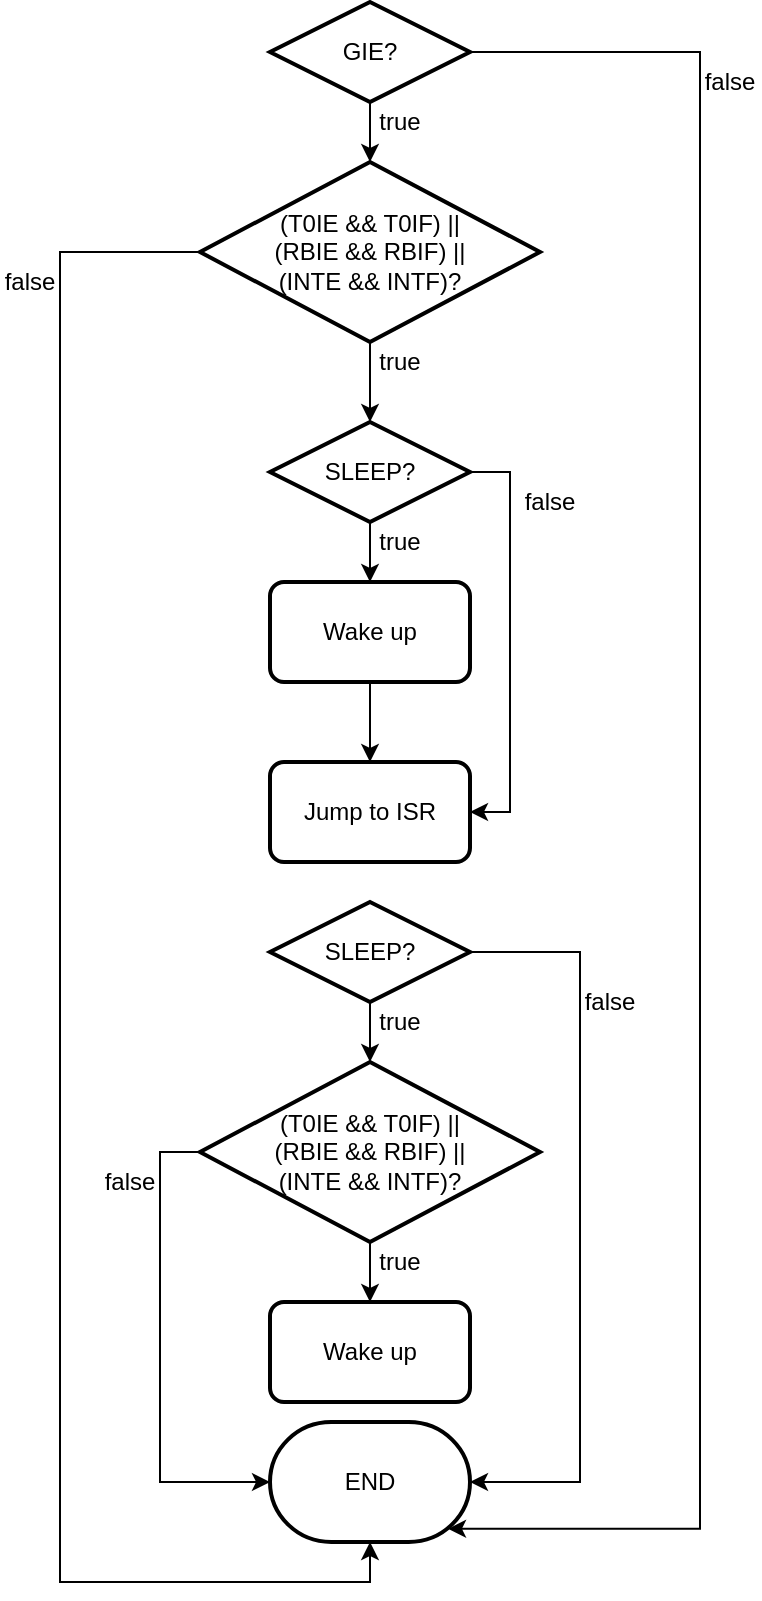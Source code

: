 <mxfile version="13.9.9" type="device"><diagram id="C5RBs43oDa-KdzZeNtuy" name="Page-1"><mxGraphModel dx="1086" dy="747" grid="1" gridSize="10" guides="1" tooltips="1" connect="1" arrows="1" fold="1" page="1" pageScale="1" pageWidth="827" pageHeight="1169" math="0" shadow="0"><root><mxCell id="WIyWlLk6GJQsqaUBKTNV-0"/><mxCell id="WIyWlLk6GJQsqaUBKTNV-1" parent="WIyWlLk6GJQsqaUBKTNV-0"/><mxCell id="pmYMDEBo9HAyB5CWNnrY-8" style="edgeStyle=orthogonalEdgeStyle;rounded=0;orthogonalLoop=1;jettySize=auto;html=1;exitX=0.5;exitY=1;exitDx=0;exitDy=0;exitPerimeter=0;entryX=0.5;entryY=0;entryDx=0;entryDy=0;entryPerimeter=0;" edge="1" parent="WIyWlLk6GJQsqaUBKTNV-1" source="pmYMDEBo9HAyB5CWNnrY-1" target="pmYMDEBo9HAyB5CWNnrY-4"><mxGeometry relative="1" as="geometry"/></mxCell><mxCell id="pmYMDEBo9HAyB5CWNnrY-33" style="edgeStyle=orthogonalEdgeStyle;rounded=0;orthogonalLoop=1;jettySize=auto;html=1;exitX=0;exitY=0.5;exitDx=0;exitDy=0;exitPerimeter=0;entryX=0.5;entryY=1;entryDx=0;entryDy=0;entryPerimeter=0;" edge="1" parent="WIyWlLk6GJQsqaUBKTNV-1" source="pmYMDEBo9HAyB5CWNnrY-1" target="pmYMDEBo9HAyB5CWNnrY-17"><mxGeometry relative="1" as="geometry"><Array as="points"><mxPoint x="70" y="275"/><mxPoint x="70" y="940"/><mxPoint x="225" y="940"/></Array></mxGeometry></mxCell><mxCell id="pmYMDEBo9HAyB5CWNnrY-1" value="&lt;span&gt;(T0IE &amp;amp;&amp;amp; T0IF) ||&lt;/span&gt;&lt;br&gt;&lt;span&gt;(RBIE &amp;amp;&amp;amp; RBIF) ||&lt;/span&gt;&lt;br&gt;&lt;span&gt;(INTE &amp;amp;&amp;amp; INTF)?&lt;/span&gt;" style="strokeWidth=2;html=1;shape=mxgraph.flowchart.decision;whiteSpace=wrap;" vertex="1" parent="WIyWlLk6GJQsqaUBKTNV-1"><mxGeometry x="140" y="230" width="170" height="90" as="geometry"/></mxCell><mxCell id="pmYMDEBo9HAyB5CWNnrY-7" style="edgeStyle=orthogonalEdgeStyle;rounded=0;orthogonalLoop=1;jettySize=auto;html=1;exitX=0.5;exitY=1;exitDx=0;exitDy=0;exitPerimeter=0;entryX=0.5;entryY=0;entryDx=0;entryDy=0;entryPerimeter=0;" edge="1" parent="WIyWlLk6GJQsqaUBKTNV-1" source="pmYMDEBo9HAyB5CWNnrY-2" target="pmYMDEBo9HAyB5CWNnrY-1"><mxGeometry relative="1" as="geometry"/></mxCell><mxCell id="pmYMDEBo9HAyB5CWNnrY-34" style="edgeStyle=orthogonalEdgeStyle;rounded=0;orthogonalLoop=1;jettySize=auto;html=1;exitX=1;exitY=0.5;exitDx=0;exitDy=0;exitPerimeter=0;entryX=0.89;entryY=0.89;entryDx=0;entryDy=0;entryPerimeter=0;" edge="1" parent="WIyWlLk6GJQsqaUBKTNV-1" source="pmYMDEBo9HAyB5CWNnrY-2" target="pmYMDEBo9HAyB5CWNnrY-17"><mxGeometry relative="1" as="geometry"><Array as="points"><mxPoint x="390" y="175"/><mxPoint x="390" y="913"/></Array></mxGeometry></mxCell><mxCell id="pmYMDEBo9HAyB5CWNnrY-2" value="GIE?" style="strokeWidth=2;html=1;shape=mxgraph.flowchart.decision;whiteSpace=wrap;" vertex="1" parent="WIyWlLk6GJQsqaUBKTNV-1"><mxGeometry x="175" y="150" width="100" height="50" as="geometry"/></mxCell><mxCell id="pmYMDEBo9HAyB5CWNnrY-10" style="edgeStyle=orthogonalEdgeStyle;rounded=0;orthogonalLoop=1;jettySize=auto;html=1;exitX=0.5;exitY=1;exitDx=0;exitDy=0;exitPerimeter=0;entryX=0.5;entryY=0;entryDx=0;entryDy=0;" edge="1" parent="WIyWlLk6GJQsqaUBKTNV-1" source="pmYMDEBo9HAyB5CWNnrY-4" target="pmYMDEBo9HAyB5CWNnrY-5"><mxGeometry relative="1" as="geometry"/></mxCell><mxCell id="pmYMDEBo9HAyB5CWNnrY-29" style="edgeStyle=orthogonalEdgeStyle;rounded=0;orthogonalLoop=1;jettySize=auto;html=1;exitX=1;exitY=0.5;exitDx=0;exitDy=0;exitPerimeter=0;entryX=1;entryY=0.5;entryDx=0;entryDy=0;" edge="1" parent="WIyWlLk6GJQsqaUBKTNV-1" source="pmYMDEBo9HAyB5CWNnrY-4" target="pmYMDEBo9HAyB5CWNnrY-6"><mxGeometry relative="1" as="geometry"/></mxCell><mxCell id="pmYMDEBo9HAyB5CWNnrY-4" value="SLEEP?" style="strokeWidth=2;html=1;shape=mxgraph.flowchart.decision;whiteSpace=wrap;" vertex="1" parent="WIyWlLk6GJQsqaUBKTNV-1"><mxGeometry x="175" y="360" width="100" height="50" as="geometry"/></mxCell><mxCell id="pmYMDEBo9HAyB5CWNnrY-9" style="edgeStyle=orthogonalEdgeStyle;rounded=0;orthogonalLoop=1;jettySize=auto;html=1;exitX=0.5;exitY=1;exitDx=0;exitDy=0;entryX=0.5;entryY=0;entryDx=0;entryDy=0;" edge="1" parent="WIyWlLk6GJQsqaUBKTNV-1" source="pmYMDEBo9HAyB5CWNnrY-5" target="pmYMDEBo9HAyB5CWNnrY-6"><mxGeometry relative="1" as="geometry"/></mxCell><mxCell id="pmYMDEBo9HAyB5CWNnrY-5" value="Wake up" style="rounded=1;whiteSpace=wrap;html=1;absoluteArcSize=1;arcSize=14;strokeWidth=2;" vertex="1" parent="WIyWlLk6GJQsqaUBKTNV-1"><mxGeometry x="175" y="440" width="100" height="50" as="geometry"/></mxCell><mxCell id="pmYMDEBo9HAyB5CWNnrY-6" value="Jump to ISR" style="rounded=1;whiteSpace=wrap;html=1;absoluteArcSize=1;arcSize=14;strokeWidth=2;" vertex="1" parent="WIyWlLk6GJQsqaUBKTNV-1"><mxGeometry x="175" y="530" width="100" height="50" as="geometry"/></mxCell><mxCell id="pmYMDEBo9HAyB5CWNnrY-19" style="edgeStyle=orthogonalEdgeStyle;rounded=0;orthogonalLoop=1;jettySize=auto;html=1;exitX=0.5;exitY=1;exitDx=0;exitDy=0;exitPerimeter=0;entryX=0.5;entryY=0;entryDx=0;entryDy=0;" edge="1" parent="WIyWlLk6GJQsqaUBKTNV-1" source="pmYMDEBo9HAyB5CWNnrY-11" target="pmYMDEBo9HAyB5CWNnrY-18"><mxGeometry relative="1" as="geometry"/></mxCell><mxCell id="pmYMDEBo9HAyB5CWNnrY-20" style="edgeStyle=orthogonalEdgeStyle;rounded=0;orthogonalLoop=1;jettySize=auto;html=1;exitX=0;exitY=0.5;exitDx=0;exitDy=0;exitPerimeter=0;entryX=0;entryY=0.5;entryDx=0;entryDy=0;entryPerimeter=0;" edge="1" parent="WIyWlLk6GJQsqaUBKTNV-1" source="pmYMDEBo9HAyB5CWNnrY-11" target="pmYMDEBo9HAyB5CWNnrY-17"><mxGeometry relative="1" as="geometry"/></mxCell><mxCell id="pmYMDEBo9HAyB5CWNnrY-11" value="&lt;span&gt;(T0IE &amp;amp;&amp;amp; T0IF) ||&lt;/span&gt;&lt;br&gt;&lt;span&gt;(RBIE &amp;amp;&amp;amp; RBIF) ||&lt;/span&gt;&lt;br&gt;&lt;span&gt;(INTE &amp;amp;&amp;amp; INTF)?&lt;/span&gt;" style="strokeWidth=2;html=1;shape=mxgraph.flowchart.decision;whiteSpace=wrap;" vertex="1" parent="WIyWlLk6GJQsqaUBKTNV-1"><mxGeometry x="140" y="680" width="170" height="90" as="geometry"/></mxCell><mxCell id="pmYMDEBo9HAyB5CWNnrY-16" style="edgeStyle=orthogonalEdgeStyle;rounded=0;orthogonalLoop=1;jettySize=auto;html=1;exitX=0.5;exitY=1;exitDx=0;exitDy=0;exitPerimeter=0;entryX=0.5;entryY=0;entryDx=0;entryDy=0;entryPerimeter=0;" edge="1" parent="WIyWlLk6GJQsqaUBKTNV-1" source="pmYMDEBo9HAyB5CWNnrY-14" target="pmYMDEBo9HAyB5CWNnrY-11"><mxGeometry relative="1" as="geometry"/></mxCell><mxCell id="pmYMDEBo9HAyB5CWNnrY-21" style="edgeStyle=orthogonalEdgeStyle;rounded=0;orthogonalLoop=1;jettySize=auto;html=1;exitX=1;exitY=0.5;exitDx=0;exitDy=0;exitPerimeter=0;entryX=1;entryY=0.5;entryDx=0;entryDy=0;entryPerimeter=0;" edge="1" parent="WIyWlLk6GJQsqaUBKTNV-1" source="pmYMDEBo9HAyB5CWNnrY-14" target="pmYMDEBo9HAyB5CWNnrY-17"><mxGeometry relative="1" as="geometry"><Array as="points"><mxPoint x="330" y="625"/><mxPoint x="330" y="890"/></Array></mxGeometry></mxCell><mxCell id="pmYMDEBo9HAyB5CWNnrY-14" value="SLEEP?" style="strokeWidth=2;html=1;shape=mxgraph.flowchart.decision;whiteSpace=wrap;" vertex="1" parent="WIyWlLk6GJQsqaUBKTNV-1"><mxGeometry x="175" y="600" width="100" height="50" as="geometry"/></mxCell><mxCell id="pmYMDEBo9HAyB5CWNnrY-17" value="END" style="strokeWidth=2;html=1;shape=mxgraph.flowchart.terminator;whiteSpace=wrap;" vertex="1" parent="WIyWlLk6GJQsqaUBKTNV-1"><mxGeometry x="175" y="860" width="100" height="60" as="geometry"/></mxCell><mxCell id="pmYMDEBo9HAyB5CWNnrY-18" value="Wake up" style="rounded=1;whiteSpace=wrap;html=1;absoluteArcSize=1;arcSize=14;strokeWidth=2;" vertex="1" parent="WIyWlLk6GJQsqaUBKTNV-1"><mxGeometry x="175" y="800" width="100" height="50" as="geometry"/></mxCell><mxCell id="pmYMDEBo9HAyB5CWNnrY-24" value="false" style="text;html=1;strokeColor=none;fillColor=none;align=center;verticalAlign=middle;whiteSpace=wrap;rounded=0;" vertex="1" parent="WIyWlLk6GJQsqaUBKTNV-1"><mxGeometry x="330" y="640" width="30" height="20" as="geometry"/></mxCell><mxCell id="pmYMDEBo9HAyB5CWNnrY-25" value="true" style="text;html=1;strokeColor=none;fillColor=none;align=center;verticalAlign=middle;whiteSpace=wrap;rounded=0;" vertex="1" parent="WIyWlLk6GJQsqaUBKTNV-1"><mxGeometry x="220" y="650" width="40" height="20" as="geometry"/></mxCell><mxCell id="pmYMDEBo9HAyB5CWNnrY-26" value="true" style="text;html=1;strokeColor=none;fillColor=none;align=center;verticalAlign=middle;whiteSpace=wrap;rounded=0;" vertex="1" parent="WIyWlLk6GJQsqaUBKTNV-1"><mxGeometry x="220" y="770" width="40" height="20" as="geometry"/></mxCell><mxCell id="pmYMDEBo9HAyB5CWNnrY-27" value="false" style="text;html=1;strokeColor=none;fillColor=none;align=center;verticalAlign=middle;whiteSpace=wrap;rounded=0;" vertex="1" parent="WIyWlLk6GJQsqaUBKTNV-1"><mxGeometry x="90" y="730" width="30" height="20" as="geometry"/></mxCell><mxCell id="pmYMDEBo9HAyB5CWNnrY-28" value="true" style="text;html=1;strokeColor=none;fillColor=none;align=center;verticalAlign=middle;whiteSpace=wrap;rounded=0;" vertex="1" parent="WIyWlLk6GJQsqaUBKTNV-1"><mxGeometry x="220" y="410" width="40" height="20" as="geometry"/></mxCell><mxCell id="pmYMDEBo9HAyB5CWNnrY-30" value="false" style="text;html=1;strokeColor=none;fillColor=none;align=center;verticalAlign=middle;whiteSpace=wrap;rounded=0;" vertex="1" parent="WIyWlLk6GJQsqaUBKTNV-1"><mxGeometry x="300" y="390" width="30" height="20" as="geometry"/></mxCell><mxCell id="pmYMDEBo9HAyB5CWNnrY-31" value="true" style="text;html=1;strokeColor=none;fillColor=none;align=center;verticalAlign=middle;whiteSpace=wrap;rounded=0;" vertex="1" parent="WIyWlLk6GJQsqaUBKTNV-1"><mxGeometry x="220" y="320" width="40" height="20" as="geometry"/></mxCell><mxCell id="pmYMDEBo9HAyB5CWNnrY-32" value="false" style="text;html=1;strokeColor=none;fillColor=none;align=center;verticalAlign=middle;whiteSpace=wrap;rounded=0;" vertex="1" parent="WIyWlLk6GJQsqaUBKTNV-1"><mxGeometry x="40" y="280" width="30" height="20" as="geometry"/></mxCell><mxCell id="pmYMDEBo9HAyB5CWNnrY-35" value="false" style="text;html=1;strokeColor=none;fillColor=none;align=center;verticalAlign=middle;whiteSpace=wrap;rounded=0;" vertex="1" parent="WIyWlLk6GJQsqaUBKTNV-1"><mxGeometry x="390" y="180" width="30" height="20" as="geometry"/></mxCell><mxCell id="pmYMDEBo9HAyB5CWNnrY-36" value="true" style="text;html=1;strokeColor=none;fillColor=none;align=center;verticalAlign=middle;whiteSpace=wrap;rounded=0;" vertex="1" parent="WIyWlLk6GJQsqaUBKTNV-1"><mxGeometry x="220" y="200" width="40" height="20" as="geometry"/></mxCell></root></mxGraphModel></diagram></mxfile>